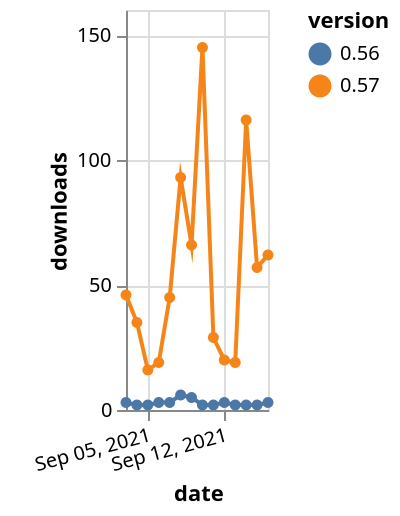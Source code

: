 {"$schema": "https://vega.github.io/schema/vega-lite/v5.json", "description": "A simple bar chart with embedded data.", "data": {"values": [{"date": "2021-09-03", "total": 20864, "delta": 3, "version": "0.56"}, {"date": "2021-09-04", "total": 20866, "delta": 2, "version": "0.56"}, {"date": "2021-09-05", "total": 20868, "delta": 2, "version": "0.56"}, {"date": "2021-09-06", "total": 20871, "delta": 3, "version": "0.56"}, {"date": "2021-09-07", "total": 20874, "delta": 3, "version": "0.56"}, {"date": "2021-09-08", "total": 20880, "delta": 6, "version": "0.56"}, {"date": "2021-09-09", "total": 20885, "delta": 5, "version": "0.56"}, {"date": "2021-09-10", "total": 20887, "delta": 2, "version": "0.56"}, {"date": "2021-09-11", "total": 20889, "delta": 2, "version": "0.56"}, {"date": "2021-09-12", "total": 20892, "delta": 3, "version": "0.56"}, {"date": "2021-09-13", "total": 20894, "delta": 2, "version": "0.56"}, {"date": "2021-09-14", "total": 20896, "delta": 2, "version": "0.56"}, {"date": "2021-09-15", "total": 20898, "delta": 2, "version": "0.56"}, {"date": "2021-09-16", "total": 20901, "delta": 3, "version": "0.56"}, {"date": "2021-09-03", "total": 60430, "delta": 46, "version": "0.57"}, {"date": "2021-09-04", "total": 60465, "delta": 35, "version": "0.57"}, {"date": "2021-09-05", "total": 60481, "delta": 16, "version": "0.57"}, {"date": "2021-09-06", "total": 60500, "delta": 19, "version": "0.57"}, {"date": "2021-09-07", "total": 60545, "delta": 45, "version": "0.57"}, {"date": "2021-09-08", "total": 60638, "delta": 93, "version": "0.57"}, {"date": "2021-09-09", "total": 60704, "delta": 66, "version": "0.57"}, {"date": "2021-09-10", "total": 60849, "delta": 145, "version": "0.57"}, {"date": "2021-09-11", "total": 60878, "delta": 29, "version": "0.57"}, {"date": "2021-09-12", "total": 60898, "delta": 20, "version": "0.57"}, {"date": "2021-09-13", "total": 60917, "delta": 19, "version": "0.57"}, {"date": "2021-09-14", "total": 61033, "delta": 116, "version": "0.57"}, {"date": "2021-09-15", "total": 61090, "delta": 57, "version": "0.57"}, {"date": "2021-09-16", "total": 61152, "delta": 62, "version": "0.57"}]}, "width": "container", "mark": {"type": "line", "point": {"filled": true}}, "encoding": {"x": {"field": "date", "type": "temporal", "timeUnit": "yearmonthdate", "title": "date", "axis": {"labelAngle": -15}}, "y": {"field": "delta", "type": "quantitative", "title": "downloads"}, "color": {"field": "version", "type": "nominal"}, "tooltip": {"field": "delta"}}}